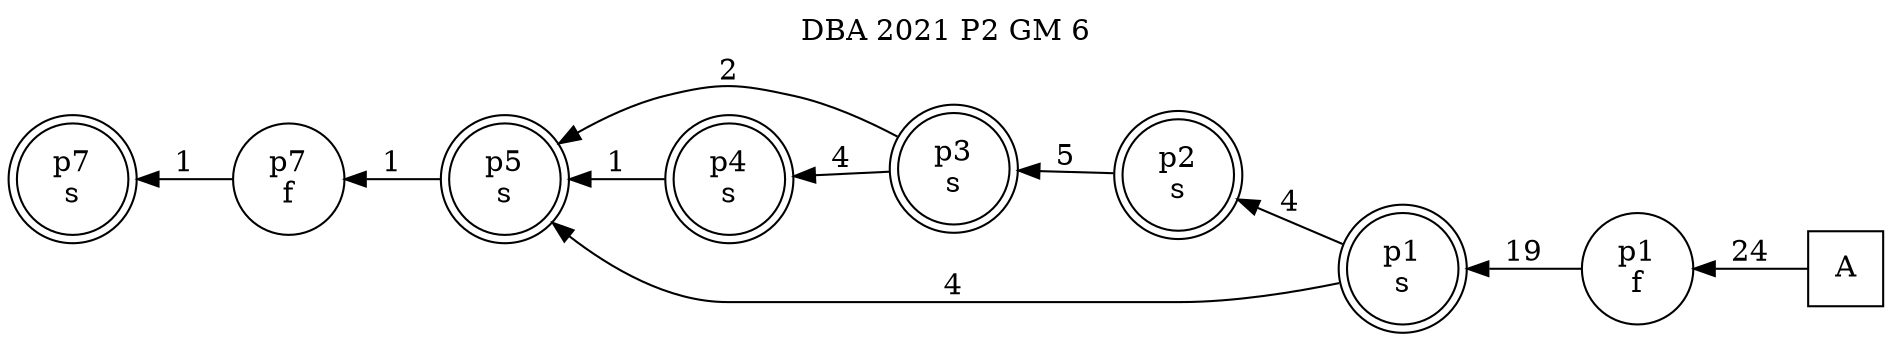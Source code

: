digraph DBA_2021_P2_GM_6_GOOD {
labelloc="tl"
label= " DBA 2021 P2 GM 6 "
rankdir="RL";
"A" [shape="square" label="A"]
"p1_f" [shape="circle" label="p1
f"]
"p1_s" [shape="doublecircle" label="p1
s"]
"p2_s" [shape="doublecircle" label="p2
s"]
"p3_s" [shape="doublecircle" label="p3
s"]
"p5_s" [shape="doublecircle" label="p5
s"]
"p4_s" [shape="doublecircle" label="p4
s"]
"p7_f" [shape="circle" label="p7
f"]
"p7_s" [shape="doublecircle" label="p7
s"]
"A" -> "p1_f" [ label=24]
"p1_f" -> "p1_s" [ label=19]
"p1_s" -> "p2_s" [ label=4]
"p1_s" -> "p5_s" [ label=4]
"p2_s" -> "p3_s" [ label=5]
"p3_s" -> "p5_s" [ label=2]
"p3_s" -> "p4_s" [ label=4]
"p5_s" -> "p7_f" [ label=1]
"p4_s" -> "p5_s" [ label=1]
"p7_f" -> "p7_s" [ label=1]
}
